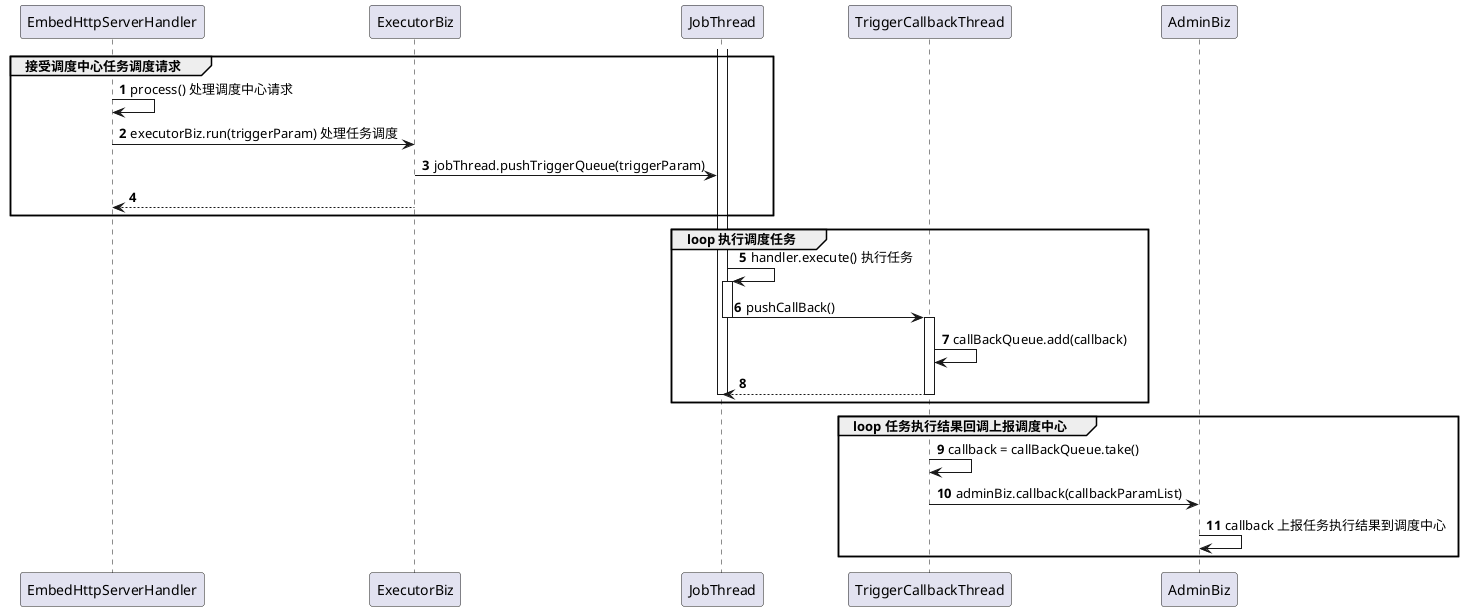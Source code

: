 @startuml
'https://plantuml.com/sequence-diagram

autonumber
group 接受调度中心任务调度请求
EmbedHttpServerHandler -> EmbedHttpServerHandler: process() 处理调度中心请求
EmbedHttpServerHandler -> ExecutorBiz: executorBiz.run(triggerParam) 处理任务调度
ExecutorBiz -> JobThread: jobThread.pushTriggerQueue(triggerParam)
ExecutorBiz --> EmbedHttpServerHandler
end
group loop 执行调度任务
activate JobThread
JobThread -> JobThread: handler.execute() 执行任务
activate JobThread
JobThread -> TriggerCallbackThread: pushCallBack()
deactivate JobThread
activate TriggerCallbackThread
TriggerCallbackThread -> TriggerCallbackThread: callBackQueue.add(callback)
TriggerCallbackThread --> JobThread
deactivate TriggerCallbackThread
deactivate JobThread
end
group loop 任务执行结果回调上报调度中心
TriggerCallbackThread -> TriggerCallbackThread: callback = callBackQueue.take()
TriggerCallbackThread -> AdminBiz: adminBiz.callback(callbackParamList)
AdminBiz -> AdminBiz: callback 上报任务执行结果到调度中心
end
deactivate TriggerCallbackThread
@enduml